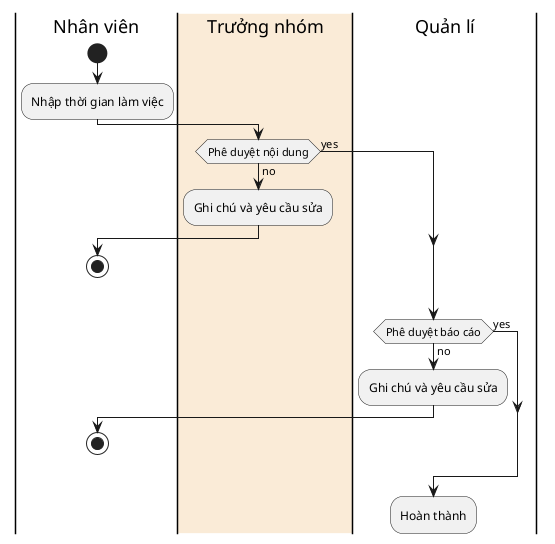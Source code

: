 title Nghiệp vụ chung
@startuml
|Nhân viên|
start
:Nhập thời gian làm việc;
|#AntiqueWhite|Trưởng nhóm|
if(Phê duyệt nội dung) then (no)
    :Ghi chú và yêu cầu sửa;
    |Nhân viên|
    stop
else (yes)
endif

|Quản lí|
if(Phê duyệt báo cáo) then (yes)
else (no)
    :Ghi chú và yêu cầu sửa;
    |Nhân viên|
    stop
endif
|Quản lí|
:Hoàn thành;
@enduml

